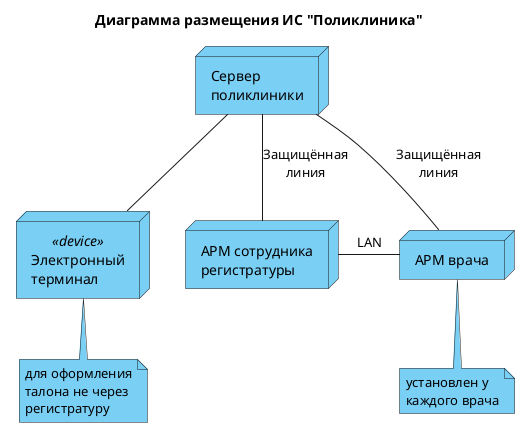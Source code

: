 @startuml deployment
title Диаграмма размещения ИС "Поликлиника"

skinparam node {
    BackgroundColor #7acff5
}
skinparam note {
    BackgroundColor #7acff5
}

node "Сервер\nполиклиники" as n1
node "АРМ сотрудника\nрегистратуры" as n2
node "АРМ врача" as n3
node "Электронный\nтерминал" as n4 <<device>>

n1 -- n2: Защищённая\nлиния
n1 -- n3: Защищённая\nлиния
n1 -- n4
n2 - n3: LAN
n4 -[hidden] n2

note bottom of n4 : для оформления\nталона не через\nрегистратуру
note bottom of n3 : установлен у\nкаждого врача 
@enduml